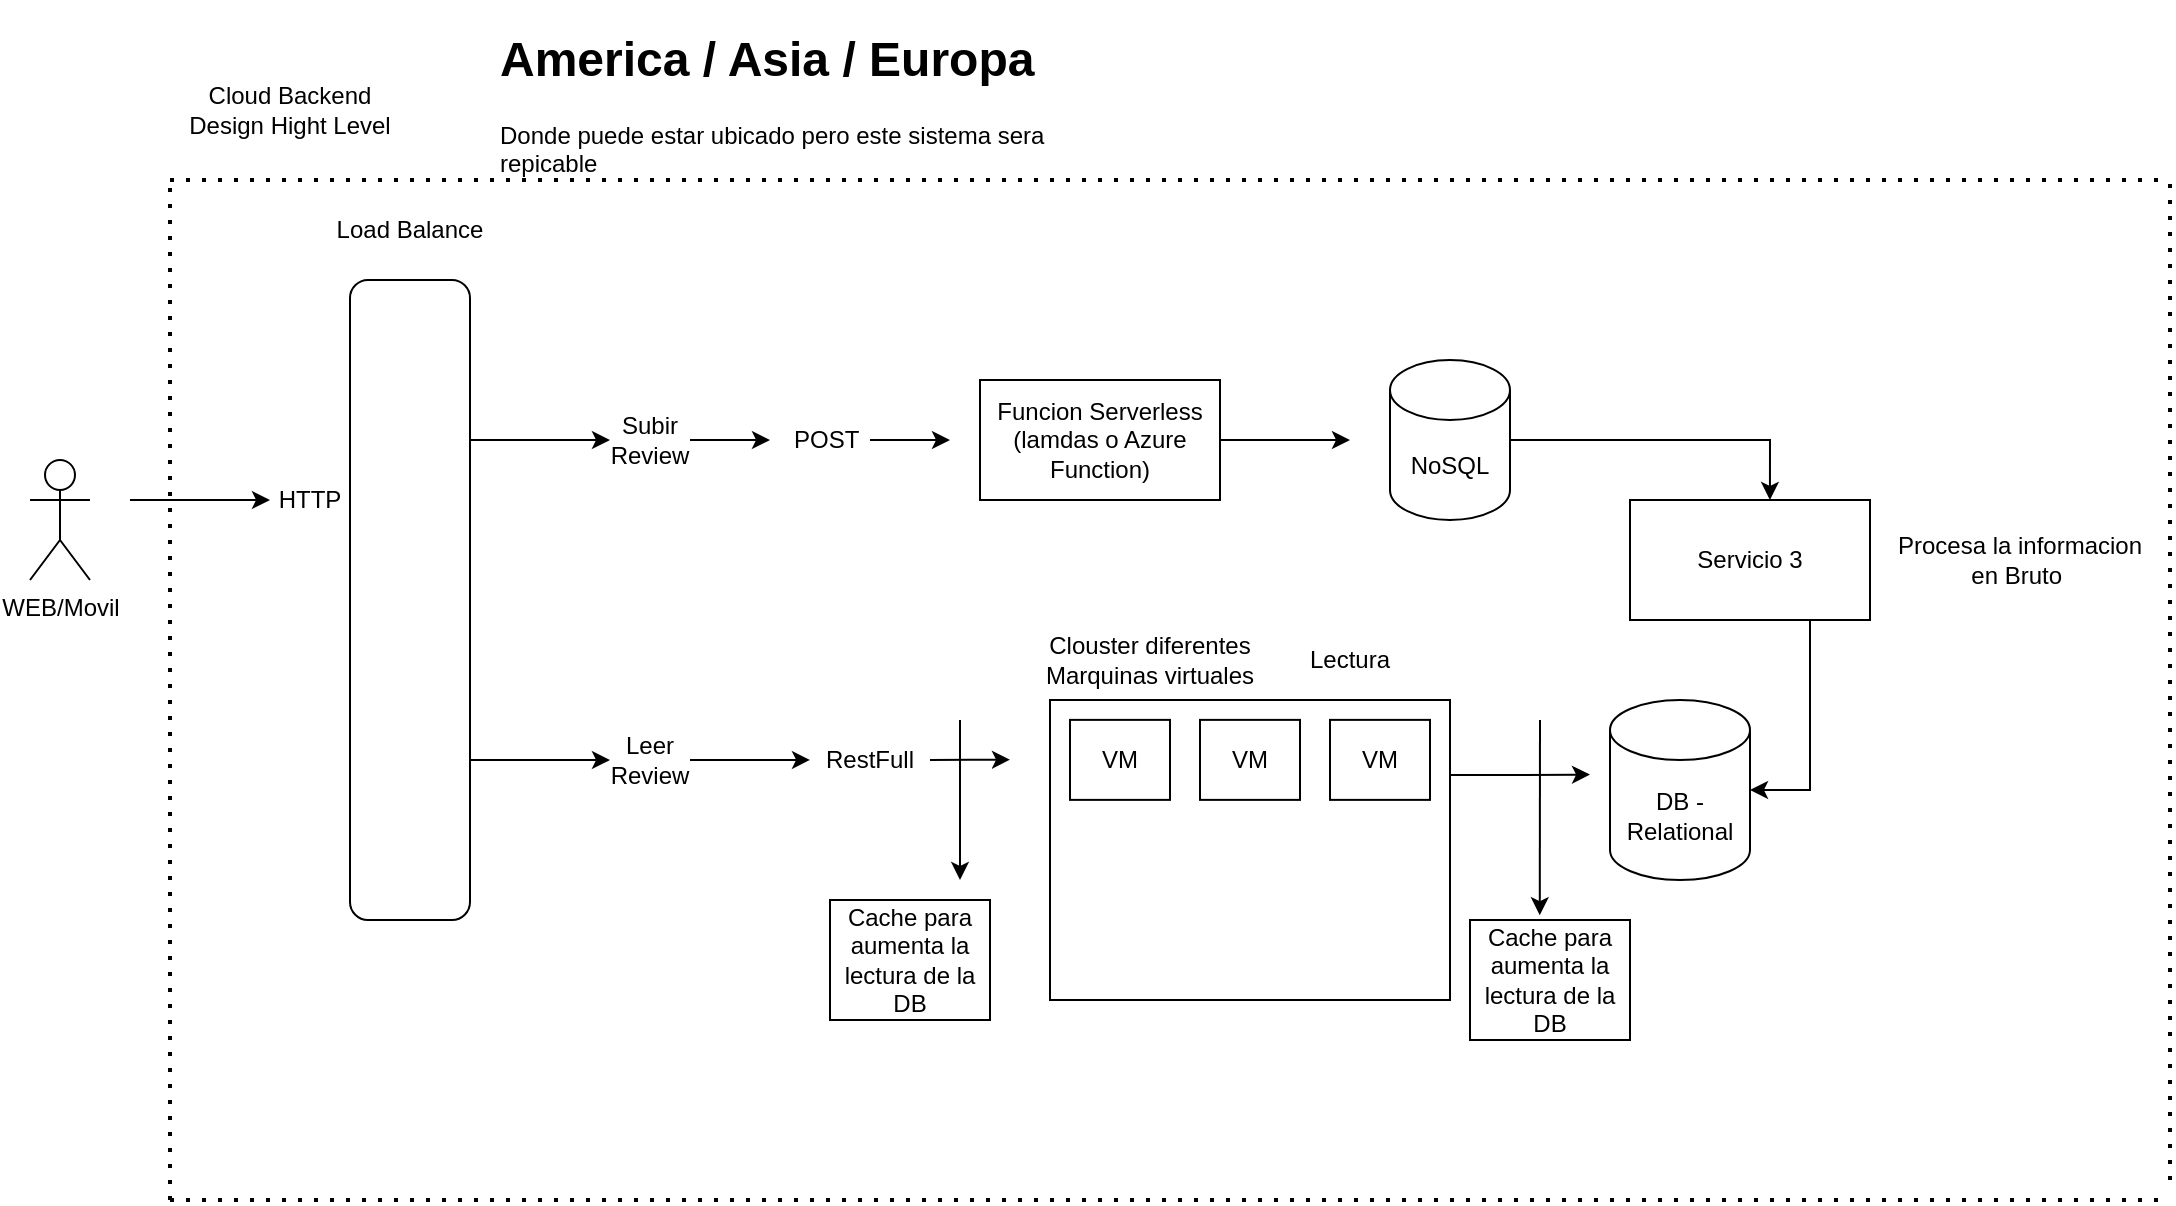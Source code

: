 <mxfile version="14.0.1" type="github">
  <diagram id="2CoUJoqxZZx7tbF6cAsM" name="Page-1">
    <mxGraphModel dx="823" dy="1572" grid="1" gridSize="10" guides="1" tooltips="1" connect="1" arrows="1" fold="1" page="1" pageScale="1" pageWidth="1169" pageHeight="827" math="0" shadow="0">
      <root>
        <mxCell id="0" />
        <mxCell id="1" parent="0" />
        <mxCell id="evayiXB2yItLBhICznhI-1" value="WEB/Movil&lt;br&gt;" style="shape=umlActor;verticalLabelPosition=bottom;verticalAlign=top;html=1;outlineConnect=0;" vertex="1" parent="1">
          <mxGeometry x="50" y="220" width="30" height="60" as="geometry" />
        </mxCell>
        <mxCell id="evayiXB2yItLBhICznhI-16" style="edgeStyle=orthogonalEdgeStyle;rounded=0;orthogonalLoop=1;jettySize=auto;html=1;exitX=0.25;exitY=0;exitDx=0;exitDy=0;" edge="1" parent="1" source="evayiXB2yItLBhICznhI-8" target="evayiXB2yItLBhICznhI-19">
          <mxGeometry relative="1" as="geometry">
            <mxPoint x="360" y="210" as="targetPoint" />
          </mxGeometry>
        </mxCell>
        <mxCell id="evayiXB2yItLBhICznhI-17" style="edgeStyle=orthogonalEdgeStyle;rounded=0;orthogonalLoop=1;jettySize=auto;html=1;exitX=0.75;exitY=0;exitDx=0;exitDy=0;" edge="1" parent="1" source="evayiXB2yItLBhICznhI-8" target="evayiXB2yItLBhICznhI-18">
          <mxGeometry relative="1" as="geometry">
            <mxPoint x="360" y="370" as="targetPoint" />
          </mxGeometry>
        </mxCell>
        <mxCell id="evayiXB2yItLBhICznhI-8" value="" style="rounded=1;whiteSpace=wrap;html=1;direction=south;" vertex="1" parent="1">
          <mxGeometry x="210" y="130" width="60" height="320" as="geometry" />
        </mxCell>
        <mxCell id="evayiXB2yItLBhICznhI-9" value="Load Balance" style="text;html=1;strokeColor=none;fillColor=none;align=center;verticalAlign=middle;whiteSpace=wrap;rounded=0;" vertex="1" parent="1">
          <mxGeometry x="200" y="90" width="80" height="30" as="geometry" />
        </mxCell>
        <mxCell id="evayiXB2yItLBhICznhI-12" value="" style="endArrow=classic;html=1;" edge="1" parent="1" target="evayiXB2yItLBhICznhI-13">
          <mxGeometry width="50" height="50" relative="1" as="geometry">
            <mxPoint x="100" y="240" as="sourcePoint" />
            <mxPoint x="180" y="240" as="targetPoint" />
          </mxGeometry>
        </mxCell>
        <mxCell id="evayiXB2yItLBhICznhI-13" value="HTTP" style="text;html=1;strokeColor=none;fillColor=none;align=center;verticalAlign=middle;whiteSpace=wrap;rounded=0;" vertex="1" parent="1">
          <mxGeometry x="170" y="230" width="40" height="20" as="geometry" />
        </mxCell>
        <mxCell id="evayiXB2yItLBhICznhI-14" value="&lt;h1&gt;America / Asia / Europa&lt;/h1&gt;&lt;p&gt;Donde puede estar ubicado pero este sistema sera repicable&lt;/p&gt;" style="text;html=1;strokeColor=none;fillColor=none;spacing=5;spacingTop=-20;whiteSpace=wrap;overflow=hidden;rounded=0;" vertex="1" parent="1">
          <mxGeometry x="280" width="290" height="90" as="geometry" />
        </mxCell>
        <mxCell id="evayiXB2yItLBhICznhI-30" style="edgeStyle=orthogonalEdgeStyle;rounded=0;orthogonalLoop=1;jettySize=auto;html=1;exitX=1;exitY=0.5;exitDx=0;exitDy=0;" edge="1" parent="1" source="evayiXB2yItLBhICznhI-18" target="evayiXB2yItLBhICznhI-31">
          <mxGeometry relative="1" as="geometry">
            <mxPoint x="460" y="369.889" as="targetPoint" />
          </mxGeometry>
        </mxCell>
        <mxCell id="evayiXB2yItLBhICznhI-18" value="Leer Review" style="text;html=1;strokeColor=none;fillColor=none;align=center;verticalAlign=middle;whiteSpace=wrap;rounded=0;" vertex="1" parent="1">
          <mxGeometry x="340" y="360" width="40" height="20" as="geometry" />
        </mxCell>
        <mxCell id="evayiXB2yItLBhICznhI-27" style="edgeStyle=orthogonalEdgeStyle;rounded=0;orthogonalLoop=1;jettySize=auto;html=1;exitX=1;exitY=0.5;exitDx=0;exitDy=0;" edge="1" parent="1" source="evayiXB2yItLBhICznhI-19">
          <mxGeometry relative="1" as="geometry">
            <mxPoint x="420" y="210.034" as="targetPoint" />
          </mxGeometry>
        </mxCell>
        <mxCell id="evayiXB2yItLBhICznhI-19" value="Subir Review" style="text;html=1;strokeColor=none;fillColor=none;align=center;verticalAlign=middle;whiteSpace=wrap;rounded=0;" vertex="1" parent="1">
          <mxGeometry x="340" y="200" width="40" height="20" as="geometry" />
        </mxCell>
        <mxCell id="evayiXB2yItLBhICznhI-21" style="edgeStyle=orthogonalEdgeStyle;rounded=0;orthogonalLoop=1;jettySize=auto;html=1;exitX=1;exitY=0.5;exitDx=0;exitDy=0;" edge="1" parent="1" source="evayiXB2yItLBhICznhI-20">
          <mxGeometry relative="1" as="geometry">
            <mxPoint x="510" y="210" as="targetPoint" />
          </mxGeometry>
        </mxCell>
        <mxCell id="evayiXB2yItLBhICznhI-20" value="POST&amp;nbsp;&lt;br&gt;" style="text;html=1;strokeColor=none;fillColor=none;align=center;verticalAlign=middle;whiteSpace=wrap;rounded=0;" vertex="1" parent="1">
          <mxGeometry x="430" y="200" width="40" height="20" as="geometry" />
        </mxCell>
        <mxCell id="evayiXB2yItLBhICznhI-23" style="edgeStyle=orthogonalEdgeStyle;rounded=0;orthogonalLoop=1;jettySize=auto;html=1;exitX=1;exitY=0.5;exitDx=0;exitDy=0;" edge="1" parent="1" source="evayiXB2yItLBhICznhI-22">
          <mxGeometry relative="1" as="geometry">
            <mxPoint x="710" y="210.034" as="targetPoint" />
          </mxGeometry>
        </mxCell>
        <mxCell id="evayiXB2yItLBhICznhI-22" value="Funcion Serverless (lamdas o Azure Function)" style="rounded=0;whiteSpace=wrap;html=1;" vertex="1" parent="1">
          <mxGeometry x="525" y="180" width="120" height="60" as="geometry" />
        </mxCell>
        <mxCell id="evayiXB2yItLBhICznhI-42" style="edgeStyle=orthogonalEdgeStyle;rounded=0;orthogonalLoop=1;jettySize=auto;html=1;exitX=1;exitY=0.5;exitDx=0;exitDy=0;exitPerimeter=0;entryX=0.583;entryY=0;entryDx=0;entryDy=0;entryPerimeter=0;" edge="1" parent="1" source="evayiXB2yItLBhICznhI-25" target="evayiXB2yItLBhICznhI-41">
          <mxGeometry relative="1" as="geometry" />
        </mxCell>
        <mxCell id="evayiXB2yItLBhICznhI-25" value="NoSQL" style="shape=cylinder3;whiteSpace=wrap;html=1;boundedLbl=1;backgroundOutline=1;size=15;" vertex="1" parent="1">
          <mxGeometry x="730" y="170" width="60" height="80" as="geometry" />
        </mxCell>
        <mxCell id="evayiXB2yItLBhICznhI-32" style="edgeStyle=orthogonalEdgeStyle;rounded=0;orthogonalLoop=1;jettySize=auto;html=1;exitX=1;exitY=0.5;exitDx=0;exitDy=0;" edge="1" parent="1" source="evayiXB2yItLBhICznhI-31">
          <mxGeometry relative="1" as="geometry">
            <mxPoint x="540" y="369.857" as="targetPoint" />
          </mxGeometry>
        </mxCell>
        <mxCell id="evayiXB2yItLBhICznhI-31" value="RestFull" style="text;html=1;strokeColor=none;fillColor=none;align=center;verticalAlign=middle;whiteSpace=wrap;rounded=0;" vertex="1" parent="1">
          <mxGeometry x="440" y="359.89" width="60" height="20.11" as="geometry" />
        </mxCell>
        <mxCell id="evayiXB2yItLBhICznhI-39" style="edgeStyle=orthogonalEdgeStyle;rounded=0;orthogonalLoop=1;jettySize=auto;html=1;exitX=1;exitY=0.25;exitDx=0;exitDy=0;" edge="1" parent="1" source="evayiXB2yItLBhICznhI-33">
          <mxGeometry relative="1" as="geometry">
            <mxPoint x="830" y="377.286" as="targetPoint" />
          </mxGeometry>
        </mxCell>
        <mxCell id="evayiXB2yItLBhICznhI-33" value="" style="rounded=0;whiteSpace=wrap;html=1;" vertex="1" parent="1">
          <mxGeometry x="560" y="340" width="200" height="150" as="geometry" />
        </mxCell>
        <mxCell id="evayiXB2yItLBhICznhI-34" value="Clouster diferentes Marquinas virtuales" style="text;html=1;strokeColor=none;fillColor=none;align=center;verticalAlign=middle;whiteSpace=wrap;rounded=0;" vertex="1" parent="1">
          <mxGeometry x="530" y="310" width="160" height="20" as="geometry" />
        </mxCell>
        <mxCell id="evayiXB2yItLBhICznhI-35" value="VM" style="rounded=0;whiteSpace=wrap;html=1;" vertex="1" parent="1">
          <mxGeometry x="570" y="349.94" width="50" height="40" as="geometry" />
        </mxCell>
        <mxCell id="evayiXB2yItLBhICznhI-36" value="VM" style="rounded=0;whiteSpace=wrap;html=1;" vertex="1" parent="1">
          <mxGeometry x="635" y="349.94" width="50" height="40" as="geometry" />
        </mxCell>
        <mxCell id="evayiXB2yItLBhICznhI-37" value="VM" style="rounded=0;whiteSpace=wrap;html=1;" vertex="1" parent="1">
          <mxGeometry x="700" y="349.94" width="50" height="40" as="geometry" />
        </mxCell>
        <mxCell id="evayiXB2yItLBhICznhI-38" value="Lectura" style="text;html=1;strokeColor=none;fillColor=none;align=center;verticalAlign=middle;whiteSpace=wrap;rounded=0;" vertex="1" parent="1">
          <mxGeometry x="690" y="310" width="40" height="20" as="geometry" />
        </mxCell>
        <mxCell id="evayiXB2yItLBhICznhI-40" value="DB - Relational" style="shape=cylinder3;whiteSpace=wrap;html=1;boundedLbl=1;backgroundOutline=1;size=15;" vertex="1" parent="1">
          <mxGeometry x="840" y="340" width="70" height="90" as="geometry" />
        </mxCell>
        <mxCell id="evayiXB2yItLBhICznhI-43" style="edgeStyle=orthogonalEdgeStyle;rounded=0;orthogonalLoop=1;jettySize=auto;html=1;exitX=0.75;exitY=1;exitDx=0;exitDy=0;entryX=1;entryY=0.5;entryDx=0;entryDy=0;entryPerimeter=0;" edge="1" parent="1" source="evayiXB2yItLBhICznhI-41" target="evayiXB2yItLBhICznhI-40">
          <mxGeometry relative="1" as="geometry" />
        </mxCell>
        <mxCell id="evayiXB2yItLBhICznhI-41" value="Servicio 3" style="rounded=0;whiteSpace=wrap;html=1;" vertex="1" parent="1">
          <mxGeometry x="850" y="240" width="120" height="60" as="geometry" />
        </mxCell>
        <mxCell id="evayiXB2yItLBhICznhI-44" value="Procesa la informacion en Bruto&amp;nbsp;" style="text;html=1;strokeColor=none;fillColor=none;align=center;verticalAlign=middle;whiteSpace=wrap;rounded=0;" vertex="1" parent="1">
          <mxGeometry x="980" y="250" width="130" height="40" as="geometry" />
        </mxCell>
        <mxCell id="evayiXB2yItLBhICznhI-45" value="Cache para aumenta la lectura de la DB" style="rounded=0;whiteSpace=wrap;html=1;" vertex="1" parent="1">
          <mxGeometry x="770" y="450" width="80" height="60" as="geometry" />
        </mxCell>
        <mxCell id="evayiXB2yItLBhICznhI-46" value="" style="endArrow=classic;html=1;entryX=0.436;entryY=-0.04;entryDx=0;entryDy=0;entryPerimeter=0;" edge="1" parent="1" target="evayiXB2yItLBhICznhI-45">
          <mxGeometry width="50" height="50" relative="1" as="geometry">
            <mxPoint x="805" y="350" as="sourcePoint" />
            <mxPoint x="830" y="380" as="targetPoint" />
          </mxGeometry>
        </mxCell>
        <mxCell id="evayiXB2yItLBhICznhI-47" value="Cache para aumenta la lectura de la DB" style="rounded=0;whiteSpace=wrap;html=1;" vertex="1" parent="1">
          <mxGeometry x="450" y="440" width="80" height="60" as="geometry" />
        </mxCell>
        <mxCell id="evayiXB2yItLBhICznhI-48" value="" style="endArrow=classic;html=1;" edge="1" parent="1">
          <mxGeometry width="50" height="50" relative="1" as="geometry">
            <mxPoint x="515" y="350" as="sourcePoint" />
            <mxPoint x="515" y="430" as="targetPoint" />
          </mxGeometry>
        </mxCell>
        <mxCell id="evayiXB2yItLBhICznhI-51" value="" style="endArrow=none;dashed=1;html=1;dashPattern=1 3;strokeWidth=2;" edge="1" parent="1">
          <mxGeometry width="50" height="50" relative="1" as="geometry">
            <mxPoint x="120" y="80" as="sourcePoint" />
            <mxPoint x="1120" y="80" as="targetPoint" />
          </mxGeometry>
        </mxCell>
        <mxCell id="evayiXB2yItLBhICznhI-52" value="" style="endArrow=none;dashed=1;html=1;dashPattern=1 3;strokeWidth=2;" edge="1" parent="1">
          <mxGeometry width="50" height="50" relative="1" as="geometry">
            <mxPoint x="120" y="590" as="sourcePoint" />
            <mxPoint x="120" y="80" as="targetPoint" />
          </mxGeometry>
        </mxCell>
        <mxCell id="evayiXB2yItLBhICznhI-53" value="" style="endArrow=none;dashed=1;html=1;dashPattern=1 3;strokeWidth=2;" edge="1" parent="1">
          <mxGeometry width="50" height="50" relative="1" as="geometry">
            <mxPoint x="120" y="590" as="sourcePoint" />
            <mxPoint x="1120" y="590" as="targetPoint" />
          </mxGeometry>
        </mxCell>
        <mxCell id="evayiXB2yItLBhICznhI-54" value="" style="endArrow=none;dashed=1;html=1;dashPattern=1 3;strokeWidth=2;" edge="1" parent="1">
          <mxGeometry width="50" height="50" relative="1" as="geometry">
            <mxPoint x="1120" y="580" as="sourcePoint" />
            <mxPoint x="1120" y="80" as="targetPoint" />
          </mxGeometry>
        </mxCell>
        <mxCell id="evayiXB2yItLBhICznhI-55" value="Cloud Backend Design Hight Level" style="text;html=1;strokeColor=none;fillColor=none;align=center;verticalAlign=middle;whiteSpace=wrap;rounded=0;" vertex="1" parent="1">
          <mxGeometry x="120" y="30" width="120" height="30" as="geometry" />
        </mxCell>
      </root>
    </mxGraphModel>
  </diagram>
</mxfile>
